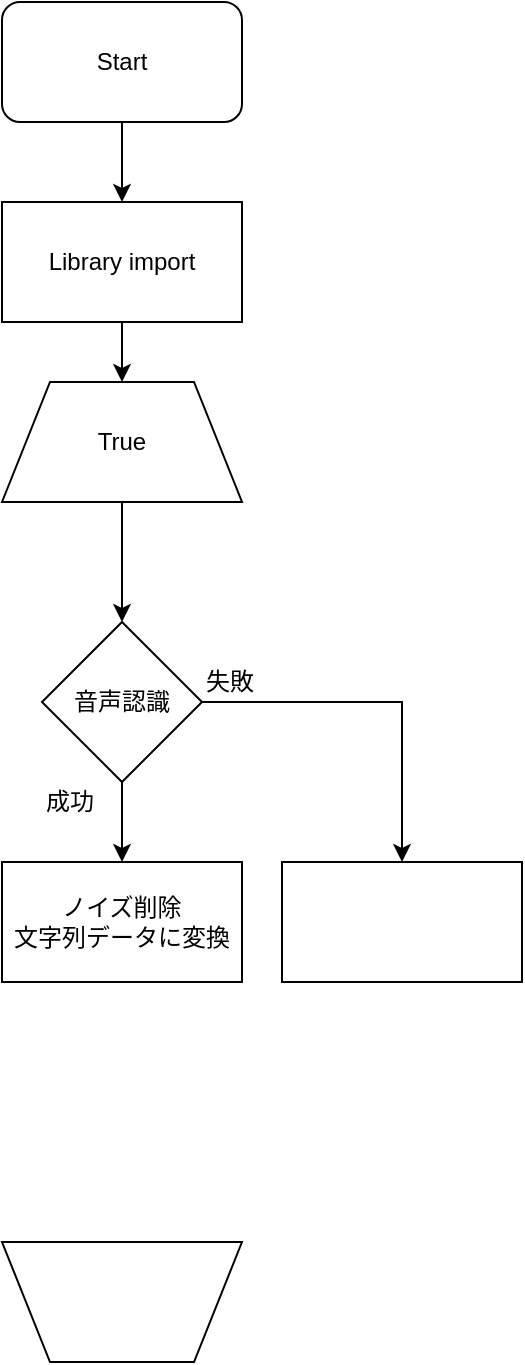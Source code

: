 <mxfile version="12.2.4" pages="1"><diagram id="QbpugXXi04N0f4vuCbU1" name="Page-1"><mxGraphModel dx="499" dy="499" grid="1" gridSize="10" guides="1" tooltips="1" connect="1" arrows="1" fold="1" page="1" pageScale="1" pageWidth="827" pageHeight="1169" math="0" shadow="0"><root><mxCell id="0"/><mxCell id="1" parent="0"/><mxCell id="26" value="" style="edgeStyle=orthogonalEdgeStyle;rounded=0;orthogonalLoop=1;jettySize=auto;html=1;" parent="1" source="14" target="24" edge="1"><mxGeometry relative="1" as="geometry"/></mxCell><mxCell id="34" style="edgeStyle=orthogonalEdgeStyle;rounded=0;orthogonalLoop=1;jettySize=auto;html=1;entryX=0.5;entryY=0;entryDx=0;entryDy=0;" parent="1" source="14" target="23" edge="1"><mxGeometry relative="1" as="geometry"/></mxCell><mxCell id="14" value="音声認識" style="rhombus;whiteSpace=wrap;html=1;" parent="1" vertex="1"><mxGeometry x="320" y="320" width="80" height="80" as="geometry"/></mxCell><mxCell id="21" value="" style="edgeStyle=orthogonalEdgeStyle;rounded=0;orthogonalLoop=1;jettySize=auto;html=1;" parent="1" source="15" target="16" edge="1"><mxGeometry relative="1" as="geometry"/></mxCell><mxCell id="15" value="Start" style="rounded=1;whiteSpace=wrap;html=1;" parent="1" vertex="1"><mxGeometry x="300" y="10" width="120" height="60" as="geometry"/></mxCell><mxCell id="38" value="" style="edgeStyle=orthogonalEdgeStyle;rounded=0;orthogonalLoop=1;jettySize=auto;html=1;" parent="1" source="16" target="37" edge="1"><mxGeometry relative="1" as="geometry"/></mxCell><mxCell id="16" value="Library import" style="rounded=0;whiteSpace=wrap;html=1;" parent="1" vertex="1"><mxGeometry x="300" y="110" width="120" height="60" as="geometry"/></mxCell><mxCell id="23" value="" style="rounded=0;whiteSpace=wrap;html=1;" parent="1" vertex="1"><mxGeometry x="440" y="440" width="120" height="60" as="geometry"/></mxCell><mxCell id="24" value="ノイズ削除&lt;br&gt;文字列データに変換" style="rounded=0;whiteSpace=wrap;html=1;" parent="1" vertex="1"><mxGeometry x="300" y="440" width="120" height="60" as="geometry"/></mxCell><mxCell id="35" value="成功" style="text;html=1;resizable=0;points=[];autosize=1;align=left;verticalAlign=top;spacingTop=-4;" parent="1" vertex="1"><mxGeometry x="320" y="400" width="40" height="10" as="geometry"/></mxCell><mxCell id="36" value="失敗" style="text;html=1;resizable=0;points=[];autosize=1;align=left;verticalAlign=top;spacingTop=-4;" parent="1" vertex="1"><mxGeometry x="400" y="340" width="40" height="10" as="geometry"/></mxCell><mxCell id="39" value="" style="edgeStyle=orthogonalEdgeStyle;rounded=0;orthogonalLoop=1;jettySize=auto;html=1;" parent="1" source="37" target="14" edge="1"><mxGeometry relative="1" as="geometry"/></mxCell><mxCell id="37" value="True" style="shape=trapezoid;perimeter=trapezoidPerimeter;whiteSpace=wrap;html=1;" parent="1" vertex="1"><mxGeometry x="300" y="200" width="120" height="60" as="geometry"/></mxCell><mxCell id="40" value="" style="shape=trapezoid;perimeter=trapezoidPerimeter;whiteSpace=wrap;html=1;direction=west;" parent="1" vertex="1"><mxGeometry x="300" y="630" width="120" height="60" as="geometry"/></mxCell></root></mxGraphModel></diagram></mxfile>